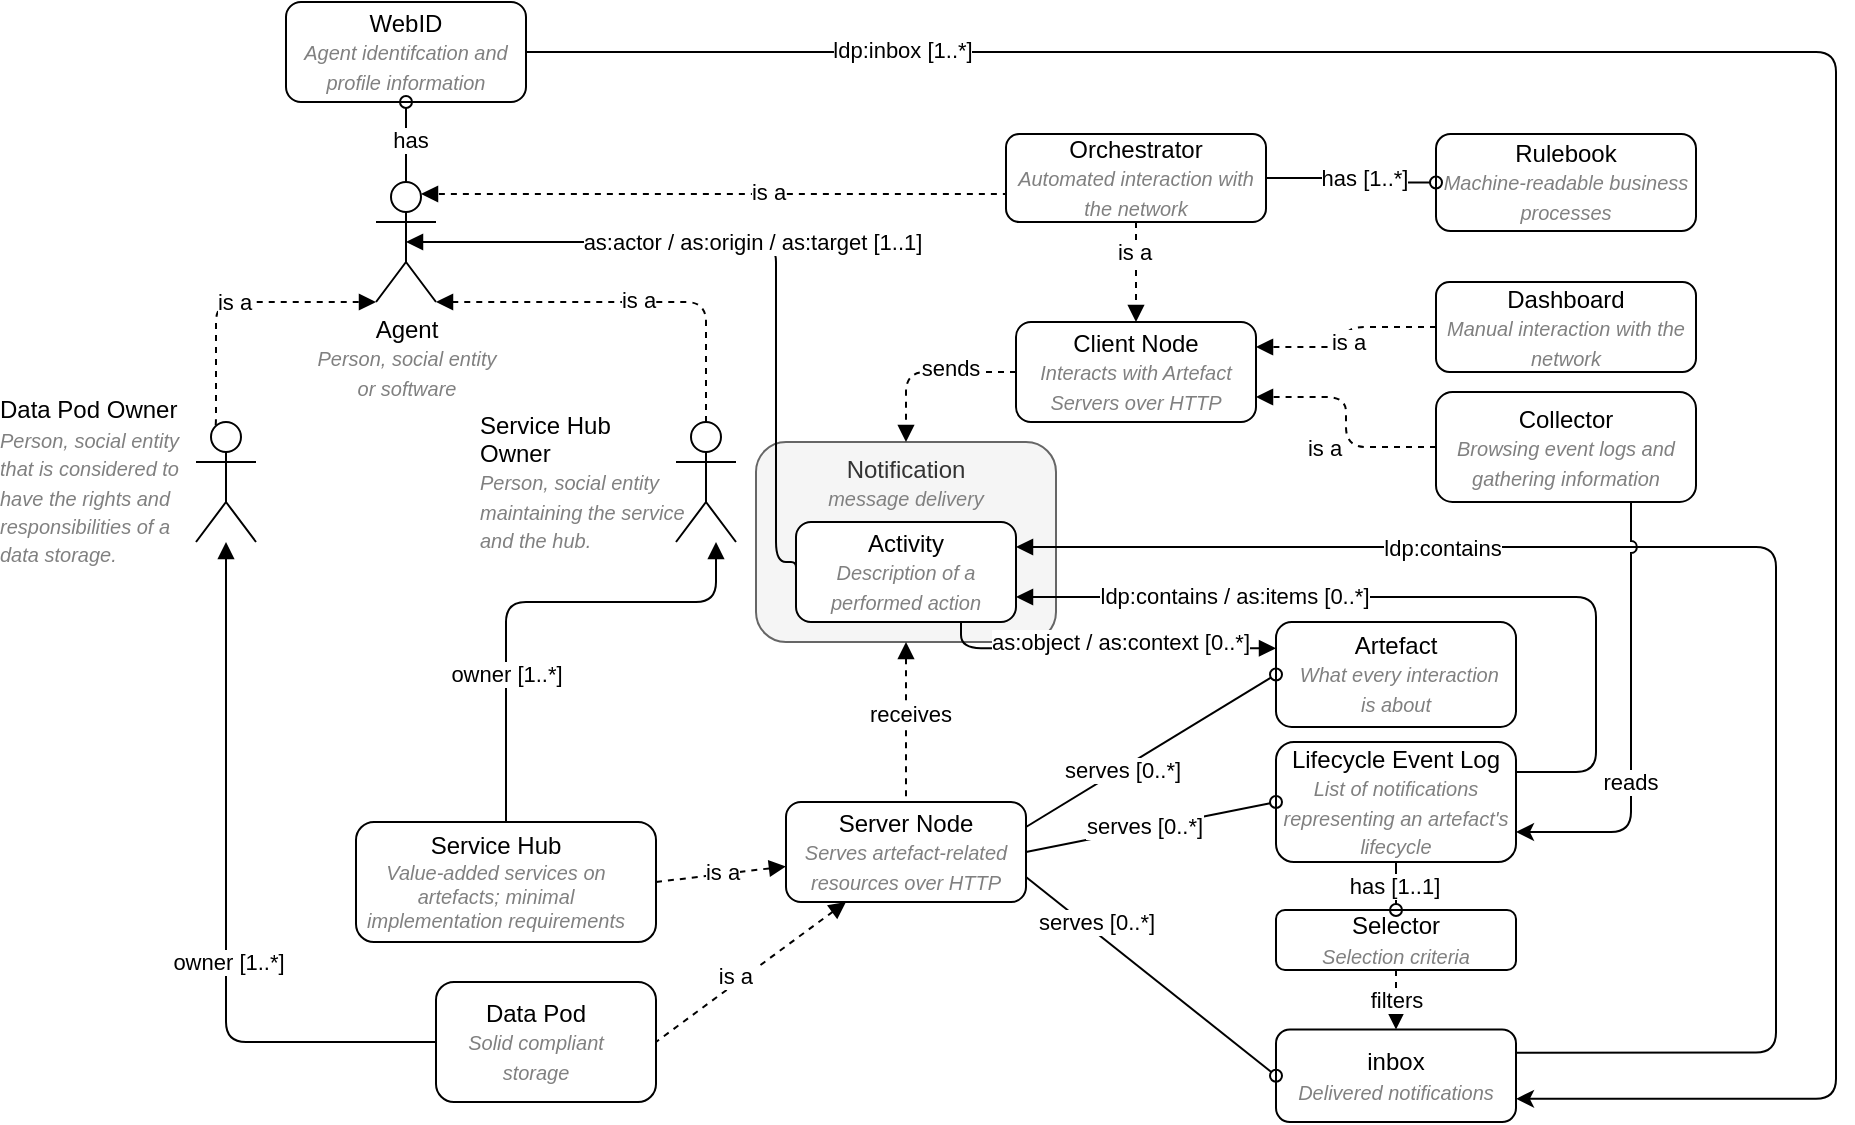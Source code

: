 <mxfile>
    <diagram id="vyJPvvBAsfCQk672KLrS" name="Page-1">
        <mxGraphModel dx="1426" dy="1567" grid="1" gridSize="10" guides="1" tooltips="1" connect="1" arrows="1" fold="1" page="1" pageScale="1" pageWidth="827" pageHeight="1169" math="0" shadow="0">
            <root>
                <mxCell id="0"/>
                <mxCell id="1" parent="0"/>
                <mxCell id="80" value="Notification&lt;br&gt;&lt;i&gt;&lt;font style=&quot;font-size: 10px&quot; color=&quot;#808080&quot;&gt;message delivery&lt;/font&gt;&lt;/i&gt;" style="rounded=1;whiteSpace=wrap;html=1;fillColor=#f5f5f5;verticalAlign=top;fontColor=#333333;strokeColor=#666666;" parent="1" vertex="1">
                    <mxGeometry x="220" y="-340" width="150" height="100" as="geometry"/>
                </mxCell>
                <mxCell id="25" style="edgeStyle=orthogonalEdgeStyle;html=1;exitX=0.5;exitY=0.5;exitDx=0;exitDy=0;exitPerimeter=0;startArrow=block;startFill=1;endArrow=none;endFill=0;entryX=0;entryY=0.5;entryDx=0;entryDy=0;" parent="1" source="2" target="18" edge="1">
                    <mxGeometry relative="1" as="geometry">
                        <mxPoint x="268" y="-290" as="targetPoint"/>
                        <Array as="points">
                            <mxPoint x="230" y="-440"/>
                            <mxPoint x="230" y="-280"/>
                            <mxPoint x="240" y="-280"/>
                        </Array>
                    </mxGeometry>
                </mxCell>
                <mxCell id="26" value="as:actor / as:origin / as:target [1..1]" style="edgeLabel;html=1;align=center;verticalAlign=middle;resizable=0;points=[];" parent="25" vertex="1" connectable="0">
                    <mxGeometry x="-0.098" relative="1" as="geometry">
                        <mxPoint x="10" as="offset"/>
                    </mxGeometry>
                </mxCell>
                <mxCell id="35" style="edgeStyle=orthogonalEdgeStyle;html=1;exitX=0.5;exitY=0;exitDx=0;exitDy=0;exitPerimeter=0;entryX=0.5;entryY=1;entryDx=0;entryDy=0;startArrow=none;startFill=0;endArrow=oval;endFill=0;" parent="1" source="2" target="16" edge="1">
                    <mxGeometry relative="1" as="geometry"/>
                </mxCell>
                <mxCell id="36" value="has" style="edgeLabel;html=1;align=center;verticalAlign=middle;resizable=0;points=[];" parent="35" vertex="1" connectable="0">
                    <mxGeometry x="0.044" y="-2" relative="1" as="geometry">
                        <mxPoint as="offset"/>
                    </mxGeometry>
                </mxCell>
                <mxCell id="2" value="Agent&lt;br&gt;&lt;i style=&quot;font-size: 10px&quot;&gt;&lt;font color=&quot;#808080&quot;&gt;Person, social entity &lt;br&gt;or software&lt;/font&gt;&lt;/i&gt;" style="shape=umlActor;verticalLabelPosition=bottom;verticalAlign=top;html=1;outlineConnect=0;" parent="1" vertex="1">
                    <mxGeometry x="30" y="-470" width="30" height="60" as="geometry"/>
                </mxCell>
                <mxCell id="23" style="edgeStyle=orthogonalEdgeStyle;html=1;exitX=0;exitY=0.5;exitDx=0;exitDy=0;startArrow=none;startFill=0;endArrow=block;endFill=1;" parent="1" source="4" target="41" edge="1">
                    <mxGeometry relative="1" as="geometry">
                        <mxPoint x="40" y="-190" as="targetPoint"/>
                        <Array as="points">
                            <mxPoint x="-45" y="-40"/>
                        </Array>
                    </mxGeometry>
                </mxCell>
                <mxCell id="24" value="owner [1..*]" style="edgeLabel;html=1;align=center;verticalAlign=middle;resizable=0;points=[];" parent="23" vertex="1" connectable="0">
                    <mxGeometry x="-0.18" y="-1" relative="1" as="geometry">
                        <mxPoint as="offset"/>
                    </mxGeometry>
                </mxCell>
                <mxCell id="4" value="&lt;div&gt;Data Pod&lt;br&gt;&lt;/div&gt;&lt;div&gt;&lt;i&gt;&lt;font style=&quot;font-size: 10px&quot; color=&quot;#808080&quot;&gt;Solid compliant storage&lt;/font&gt;&lt;/i&gt;&lt;/div&gt;" style="rounded=1;whiteSpace=wrap;html=1;strokeWidth=1;strokeColor=default;align=center;verticalAlign=middle;spacingRight=10;fillColor=none;" parent="1" vertex="1">
                    <mxGeometry x="60" y="-70" width="110" height="60" as="geometry"/>
                </mxCell>
                <mxCell id="20" style="edgeStyle=none;html=1;exitX=1;exitY=0.5;exitDx=0;exitDy=0;endArrow=block;endFill=1;dashed=1;" parent="1" source="5" target="6" edge="1">
                    <mxGeometry relative="1" as="geometry"/>
                </mxCell>
                <mxCell id="34" value="is a" style="edgeLabel;html=1;align=center;verticalAlign=middle;resizable=0;points=[];" parent="20" vertex="1" connectable="0">
                    <mxGeometry x="0.004" relative="1" as="geometry">
                        <mxPoint y="-1" as="offset"/>
                    </mxGeometry>
                </mxCell>
                <mxCell id="66" style="edgeStyle=orthogonalEdgeStyle;html=1;startArrow=none;startFill=0;endArrow=block;endFill=1;exitX=0.5;exitY=0;exitDx=0;exitDy=0;" parent="1" source="5" target="42" edge="1">
                    <mxGeometry relative="1" as="geometry">
                        <Array as="points">
                            <mxPoint x="95" y="-260"/>
                            <mxPoint x="200" y="-260"/>
                        </Array>
                    </mxGeometry>
                </mxCell>
                <mxCell id="68" value="owner [1..*]" style="edgeLabel;html=1;align=center;verticalAlign=middle;resizable=0;points=[];" parent="66" vertex="1" connectable="0">
                    <mxGeometry x="0.648" y="-1" relative="1" as="geometry">
                        <mxPoint x="-92" y="35" as="offset"/>
                    </mxGeometry>
                </mxCell>
                <mxCell id="5" value="&lt;div&gt;Service Hub&lt;br&gt;&lt;/div&gt;&lt;div style=&quot;font-size: 10px&quot;&gt;&lt;font color=&quot;#808080&quot;&gt;&lt;i&gt;Value-added services on artefacts; minimal implementation requirements&lt;/i&gt;&lt;/font&gt;&lt;/div&gt;" style="rounded=1;whiteSpace=wrap;html=1;strokeWidth=1;strokeColor=default;align=center;verticalAlign=middle;spacingRight=10;fillColor=none;" parent="1" vertex="1">
                    <mxGeometry x="20" y="-150" width="150" height="60" as="geometry"/>
                </mxCell>
                <mxCell id="13" style="edgeStyle=none;html=1;exitX=1;exitY=0.25;exitDx=0;exitDy=0;entryX=0;entryY=0.5;entryDx=0;entryDy=0;endArrow=oval;endFill=0;" parent="1" source="6" target="11" edge="1">
                    <mxGeometry relative="1" as="geometry"/>
                </mxCell>
                <mxCell id="37" value="serves [0..*]" style="edgeLabel;html=1;align=center;verticalAlign=middle;resizable=0;points=[];" parent="13" vertex="1" connectable="0">
                    <mxGeometry x="-0.235" y="1" relative="1" as="geometry">
                        <mxPoint y="1" as="offset"/>
                    </mxGeometry>
                </mxCell>
                <mxCell id="14" style="edgeStyle=none;html=1;exitX=1;exitY=0.5;exitDx=0;exitDy=0;entryX=0;entryY=0.5;entryDx=0;entryDy=0;endArrow=oval;endFill=0;" parent="1" source="6" target="8" edge="1">
                    <mxGeometry relative="1" as="geometry"/>
                </mxCell>
                <mxCell id="38" value="serves [0..*]" style="edgeLabel;html=1;align=center;verticalAlign=middle;resizable=0;points=[];" parent="14" vertex="1" connectable="0">
                    <mxGeometry x="0.033" y="2" relative="1" as="geometry">
                        <mxPoint x="-6" y="2" as="offset"/>
                    </mxGeometry>
                </mxCell>
                <mxCell id="15" style="edgeStyle=none;html=1;exitX=1;exitY=0.75;exitDx=0;exitDy=0;entryX=0;entryY=0.5;entryDx=0;entryDy=0;endArrow=oval;endFill=0;" parent="1" source="6" target="7" edge="1">
                    <mxGeometry relative="1" as="geometry"/>
                </mxCell>
                <mxCell id="19" style="edgeStyle=none;html=1;endArrow=none;endFill=0;startArrow=block;startFill=1;dashed=1;exitX=0.25;exitY=1;exitDx=0;exitDy=0;entryX=1;entryY=0.5;entryDx=0;entryDy=0;" parent="1" source="6" target="4" edge="1">
                    <mxGeometry relative="1" as="geometry"/>
                </mxCell>
                <mxCell id="33" value="is a&amp;nbsp;" style="edgeLabel;html=1;align=center;verticalAlign=middle;resizable=0;points=[];" parent="19" vertex="1" connectable="0">
                    <mxGeometry x="0.11" y="-2" relative="1" as="geometry">
                        <mxPoint as="offset"/>
                    </mxGeometry>
                </mxCell>
                <mxCell id="6" value="Server Node&lt;br&gt;&lt;font style=&quot;font-size: 10px&quot; color=&quot;#808080&quot;&gt;&lt;i&gt;Serves artefact-related resources over HTTP&lt;/i&gt;&lt;/font&gt;" style="rounded=1;whiteSpace=wrap;html=1;fillColor=none;" parent="1" vertex="1">
                    <mxGeometry x="235" y="-160" width="120" height="50" as="geometry"/>
                </mxCell>
                <mxCell id="27" style="edgeStyle=orthogonalEdgeStyle;html=1;entryX=1;entryY=0.25;entryDx=0;entryDy=0;startArrow=none;startFill=0;endArrow=block;endFill=1;exitX=1;exitY=0.25;exitDx=0;exitDy=0;" parent="1" source="7" target="18" edge="1">
                    <mxGeometry relative="1" as="geometry">
                        <Array as="points">
                            <mxPoint x="730" y="-35"/>
                            <mxPoint x="730" y="-287"/>
                        </Array>
                        <mxPoint x="570" y="-90" as="sourcePoint"/>
                    </mxGeometry>
                </mxCell>
                <mxCell id="28" value="ldp:contains" style="edgeLabel;html=1;align=center;verticalAlign=middle;resizable=0;points=[];" parent="27" vertex="1" connectable="0">
                    <mxGeometry x="0.442" relative="1" as="geometry">
                        <mxPoint as="offset"/>
                    </mxGeometry>
                </mxCell>
                <mxCell id="7" value="inbox&lt;br&gt;&lt;i&gt;&lt;font style=&quot;font-size: 10px&quot; color=&quot;#808080&quot;&gt;Delivered notifications&lt;/font&gt;&lt;/i&gt;" style="rounded=1;whiteSpace=wrap;html=1;fillColor=none;" parent="1" vertex="1">
                    <mxGeometry x="480" y="-46.25" width="120" height="46.25" as="geometry"/>
                </mxCell>
                <mxCell id="29" style="edgeStyle=orthogonalEdgeStyle;html=1;entryX=1;entryY=0.75;entryDx=0;entryDy=0;startArrow=none;startFill=0;endArrow=block;endFill=1;exitX=1;exitY=0.25;exitDx=0;exitDy=0;" parent="1" source="8" target="18" edge="1">
                    <mxGeometry relative="1" as="geometry">
                        <Array as="points">
                            <mxPoint x="640" y="-175"/>
                            <mxPoint x="640" y="-262"/>
                        </Array>
                    </mxGeometry>
                </mxCell>
                <mxCell id="30" value="ldp:contains / as:items [0..*]" style="edgeLabel;html=1;align=center;verticalAlign=middle;resizable=0;points=[];" parent="29" vertex="1" connectable="0">
                    <mxGeometry x="0.599" y="-1" relative="1" as="geometry">
                        <mxPoint x="25" as="offset"/>
                    </mxGeometry>
                </mxCell>
                <mxCell id="64" style="edgeStyle=orthogonalEdgeStyle;html=1;exitX=0.5;exitY=1;exitDx=0;exitDy=0;entryX=0.5;entryY=0;entryDx=0;entryDy=0;startArrow=none;startFill=0;endArrow=oval;endFill=0;" parent="1" source="8" target="63" edge="1">
                    <mxGeometry relative="1" as="geometry"/>
                </mxCell>
                <mxCell id="65" value="has [1..1]" style="edgeLabel;html=1;align=center;verticalAlign=middle;resizable=0;points=[];" parent="64" vertex="1" connectable="0">
                    <mxGeometry x="-0.055" y="-1" relative="1" as="geometry">
                        <mxPoint as="offset"/>
                    </mxGeometry>
                </mxCell>
                <mxCell id="8" value="Lifecycle Event Log&lt;br&gt;&lt;i&gt;&lt;font style=&quot;font-size: 10px&quot; color=&quot;#808080&quot;&gt;List of notifications representing an artefact's lifecycle&lt;/font&gt;&lt;/i&gt;" style="rounded=1;whiteSpace=wrap;html=1;fillColor=none;" parent="1" vertex="1">
                    <mxGeometry x="480" y="-190" width="120" height="60" as="geometry"/>
                </mxCell>
                <mxCell id="31" style="edgeStyle=orthogonalEdgeStyle;html=1;exitX=0;exitY=0.25;exitDx=0;exitDy=0;entryX=0.75;entryY=1;entryDx=0;entryDy=0;startArrow=block;startFill=1;endArrow=none;endFill=0;" parent="1" source="11" target="18" edge="1">
                    <mxGeometry relative="1" as="geometry"/>
                </mxCell>
                <mxCell id="32" value="as:object / as:context [0..*]" style="edgeLabel;html=1;align=center;verticalAlign=middle;resizable=0;points=[];" parent="31" vertex="1" connectable="0">
                    <mxGeometry x="0.218" y="-3" relative="1" as="geometry">
                        <mxPoint x="26" as="offset"/>
                    </mxGeometry>
                </mxCell>
                <mxCell id="11" value="Artefact&lt;br&gt;&amp;nbsp;&lt;i&gt;&lt;font style=&quot;font-size: 10px&quot; color=&quot;#808080&quot;&gt;What every interaction &lt;br&gt;is about&lt;/font&gt;&lt;/i&gt;" style="rounded=1;whiteSpace=wrap;html=1;fillColor=none;strokeColor=#000000;strokeWidth=1;" parent="1" vertex="1">
                    <mxGeometry x="480" y="-250" width="120" height="52.5" as="geometry"/>
                </mxCell>
                <mxCell id="75" style="edgeStyle=orthogonalEdgeStyle;html=1;exitX=1;exitY=0.5;exitDx=0;exitDy=0;entryX=1;entryY=0.75;entryDx=0;entryDy=0;jumpStyle=none;" parent="1" source="16" target="7" edge="1">
                    <mxGeometry relative="1" as="geometry">
                        <Array as="points">
                            <mxPoint x="760" y="-535"/>
                            <mxPoint x="760" y="-12"/>
                        </Array>
                    </mxGeometry>
                </mxCell>
                <mxCell id="76" value="ldp:inbox [1..*]" style="edgeLabel;html=1;align=center;verticalAlign=middle;resizable=0;points=[];" parent="75" vertex="1" connectable="0">
                    <mxGeometry x="-0.719" y="1" relative="1" as="geometry">
                        <mxPoint as="offset"/>
                    </mxGeometry>
                </mxCell>
                <mxCell id="16" value="WebID&lt;br&gt;&lt;i&gt;&lt;font style=&quot;font-size: 10px&quot; color=&quot;#808080&quot;&gt;Agent identifcation and profile information&lt;/font&gt;&lt;/i&gt;" style="rounded=1;whiteSpace=wrap;html=1;fillColor=none;" parent="1" vertex="1">
                    <mxGeometry x="-15" y="-560" width="120" height="50" as="geometry"/>
                </mxCell>
                <mxCell id="18" value="Activity&lt;br&gt;&lt;font style=&quot;font-size: 10px&quot; color=&quot;#808080&quot;&gt;&lt;i&gt;Description of a performed action&lt;/i&gt;&lt;/font&gt;" style="rounded=1;whiteSpace=wrap;html=1;fillColor=default;" parent="1" vertex="1">
                    <mxGeometry x="240" y="-300" width="110" height="50" as="geometry"/>
                </mxCell>
                <mxCell id="40" value="serves [0..*]" style="edgeLabel;html=1;align=center;verticalAlign=middle;resizable=0;points=[];" parent="1" vertex="1" connectable="0">
                    <mxGeometry x="389.998" y="-99.996" as="geometry"/>
                </mxCell>
                <mxCell id="45" style="edgeStyle=orthogonalEdgeStyle;html=1;exitX=0.25;exitY=0.1;exitDx=0;exitDy=0;exitPerimeter=0;entryX=0;entryY=1;entryDx=0;entryDy=0;entryPerimeter=0;startArrow=none;startFill=0;endArrow=block;endFill=1;dashed=1;" parent="1" source="41" target="2" edge="1">
                    <mxGeometry relative="1" as="geometry">
                        <Array as="points">
                            <mxPoint x="-50" y="-344"/>
                            <mxPoint x="-50" y="-410"/>
                        </Array>
                    </mxGeometry>
                </mxCell>
                <mxCell id="46" value="is a" style="edgeLabel;html=1;align=center;verticalAlign=middle;resizable=0;points=[];" parent="45" vertex="1" connectable="0">
                    <mxGeometry x="0.039" relative="1" as="geometry">
                        <mxPoint as="offset"/>
                    </mxGeometry>
                </mxCell>
                <mxCell id="41" value="Data Pod Owner&lt;br&gt;&lt;font style=&quot;font-size: 10px&quot; color=&quot;#808080&quot;&gt;&lt;i&gt;Person, social entity &lt;br&gt;that is considered to &lt;br&gt;have the rights and &lt;br&gt;responsibilities of a &lt;br&gt;data storage.&lt;/i&gt;&lt;/font&gt;" style="shape=umlActor;verticalLabelPosition=middle;verticalAlign=middle;html=1;outlineConnect=0;labelPosition=left;align=left;spacingRight=13;spacingLeft=-70;" parent="1" vertex="1">
                    <mxGeometry x="-60" y="-350" width="30" height="60" as="geometry"/>
                </mxCell>
                <mxCell id="47" style="edgeStyle=orthogonalEdgeStyle;html=1;exitX=0.5;exitY=0;exitDx=0;exitDy=0;exitPerimeter=0;entryX=1;entryY=1;entryDx=0;entryDy=0;entryPerimeter=0;startArrow=none;startFill=0;endArrow=block;endFill=1;dashed=1;" parent="1" source="42" target="2" edge="1">
                    <mxGeometry relative="1" as="geometry">
                        <Array as="points">
                            <mxPoint x="195" y="-410"/>
                        </Array>
                    </mxGeometry>
                </mxCell>
                <mxCell id="48" value="is a" style="edgeLabel;html=1;align=center;verticalAlign=middle;resizable=0;points=[];" parent="47" vertex="1" connectable="0">
                    <mxGeometry x="-0.038" y="-1" relative="1" as="geometry">
                        <mxPoint as="offset"/>
                    </mxGeometry>
                </mxCell>
                <mxCell id="42" value="Service Hub&lt;br&gt;Owner&lt;br&gt;&lt;i style=&quot;font-size: 10px&quot;&gt;&lt;font color=&quot;#808080&quot;&gt;Person, social entity &lt;br&gt;maintaining the service &lt;br&gt;and the hub.&lt;/font&gt;&lt;/i&gt;" style="shape=umlActor;verticalLabelPosition=middle;verticalAlign=middle;html=1;outlineConnect=0;labelPosition=left;align=left;spacingLeft=-70;" parent="1" vertex="1">
                    <mxGeometry x="180" y="-350" width="30" height="60" as="geometry"/>
                </mxCell>
                <mxCell id="53" style="edgeStyle=orthogonalEdgeStyle;html=1;exitX=0.5;exitY=1;exitDx=0;exitDy=0;dashed=1;startArrow=none;startFill=0;endArrow=block;endFill=1;" parent="1" source="51" target="59" edge="1">
                    <mxGeometry relative="1" as="geometry"/>
                </mxCell>
                <mxCell id="56" value="is a" style="edgeLabel;html=1;align=center;verticalAlign=middle;resizable=0;points=[];" parent="53" vertex="1" connectable="0">
                    <mxGeometry x="-0.392" y="-1" relative="1" as="geometry">
                        <mxPoint as="offset"/>
                    </mxGeometry>
                </mxCell>
                <mxCell id="70" style="edgeStyle=orthogonalEdgeStyle;html=1;exitX=1;exitY=0.5;exitDx=0;exitDy=0;entryX=0;entryY=0.5;entryDx=0;entryDy=0;startArrow=none;startFill=0;endArrow=oval;endFill=0;jumpStyle=arc;" parent="1" source="51" target="69" edge="1">
                    <mxGeometry relative="1" as="geometry"/>
                </mxCell>
                <mxCell id="71" value="has [1..*]" style="edgeLabel;html=1;align=center;verticalAlign=middle;resizable=0;points=[];" parent="70" vertex="1" connectable="0">
                    <mxGeometry x="-0.157" y="1" relative="1" as="geometry">
                        <mxPoint x="12" y="1" as="offset"/>
                    </mxGeometry>
                </mxCell>
                <mxCell id="72" style="edgeStyle=orthogonalEdgeStyle;html=1;startArrow=none;startFill=0;endArrow=block;endFill=1;dashed=1;entryX=0.75;entryY=0.1;entryDx=0;entryDy=0;entryPerimeter=0;exitX=0;exitY=0.75;exitDx=0;exitDy=0;" parent="1" source="51" target="2" edge="1">
                    <mxGeometry relative="1" as="geometry">
                        <mxPoint x="60" y="-410" as="targetPoint"/>
                        <Array as="points">
                            <mxPoint x="354" y="-464"/>
                        </Array>
                        <mxPoint x="290" y="-490" as="sourcePoint"/>
                    </mxGeometry>
                </mxCell>
                <mxCell id="77" value="is a" style="edgeLabel;html=1;align=center;verticalAlign=middle;resizable=0;points=[];" parent="72" vertex="1" connectable="0">
                    <mxGeometry x="-0.105" y="-1" relative="1" as="geometry">
                        <mxPoint as="offset"/>
                    </mxGeometry>
                </mxCell>
                <mxCell id="51" value="Orchestrator&lt;br&gt;&lt;i&gt;&lt;font style=&quot;font-size: 10px&quot; color=&quot;#808080&quot;&gt;Automated interaction with the network&lt;/font&gt;&lt;/i&gt;" style="rounded=1;whiteSpace=wrap;html=1;fillColor=default;" parent="1" vertex="1">
                    <mxGeometry x="345" y="-494" width="130" height="44" as="geometry"/>
                </mxCell>
                <mxCell id="54" style="edgeStyle=orthogonalEdgeStyle;html=1;exitX=0;exitY=0.5;exitDx=0;exitDy=0;entryX=1;entryY=0.75;entryDx=0;entryDy=0;dashed=1;startArrow=none;startFill=0;endArrow=block;endFill=1;" parent="1" source="52" target="59" edge="1">
                    <mxGeometry relative="1" as="geometry"/>
                </mxCell>
                <mxCell id="55" value="is a" style="edgeLabel;html=1;align=center;verticalAlign=middle;resizable=0;points=[];" parent="54" vertex="1" connectable="0">
                    <mxGeometry x="-0.453" y="1" relative="1" as="geometry">
                        <mxPoint x="-25" y="-1" as="offset"/>
                    </mxGeometry>
                </mxCell>
                <mxCell id="0azwvVGk7GcfsYFis9ry-85" style="edgeStyle=orthogonalEdgeStyle;jumpStyle=arc;html=1;exitX=0.75;exitY=1;exitDx=0;exitDy=0;entryX=1;entryY=0.75;entryDx=0;entryDy=0;" edge="1" parent="1" source="52" target="8">
                    <mxGeometry relative="1" as="geometry"/>
                </mxCell>
                <mxCell id="0azwvVGk7GcfsYFis9ry-86" value="reads" style="edgeLabel;html=1;align=center;verticalAlign=middle;resizable=0;points=[];" connectable="0" vertex="1" parent="0azwvVGk7GcfsYFis9ry-85">
                    <mxGeometry x="0.142" y="-1" relative="1" as="geometry">
                        <mxPoint y="13" as="offset"/>
                    </mxGeometry>
                </mxCell>
                <mxCell id="52" value="Collector&lt;br&gt;&lt;font style=&quot;font-size: 10px&quot; color=&quot;#808080&quot;&gt;&lt;i&gt;Browsing event logs and gathering information&lt;/i&gt;&lt;/font&gt;" style="rounded=1;whiteSpace=wrap;html=1;fillColor=default;" parent="1" vertex="1">
                    <mxGeometry x="560" y="-365" width="130" height="55" as="geometry"/>
                </mxCell>
                <mxCell id="82" style="edgeStyle=orthogonalEdgeStyle;html=1;exitX=0;exitY=0.5;exitDx=0;exitDy=0;endArrow=block;endFill=1;dashed=1;" parent="1" source="59" target="80" edge="1">
                    <mxGeometry relative="1" as="geometry"/>
                </mxCell>
                <mxCell id="83" value="sends" style="edgeLabel;html=1;align=center;verticalAlign=middle;resizable=0;points=[];" parent="82" vertex="1" connectable="0">
                    <mxGeometry x="-0.264" y="-2" relative="1" as="geometry">
                        <mxPoint as="offset"/>
                    </mxGeometry>
                </mxCell>
                <mxCell id="59" value="Client Node&lt;br&gt;&lt;i&gt;&lt;font style=&quot;font-size: 10px&quot; color=&quot;#808080&quot;&gt;Interacts with Artefact Servers over HTTP&lt;/font&gt;&lt;/i&gt;" style="rounded=1;whiteSpace=wrap;html=1;fillColor=none;" parent="1" vertex="1">
                    <mxGeometry x="350" y="-400" width="120" height="50" as="geometry"/>
                </mxCell>
                <mxCell id="61" style="edgeStyle=orthogonalEdgeStyle;html=1;exitX=0;exitY=0.5;exitDx=0;exitDy=0;entryX=1;entryY=0.25;entryDx=0;entryDy=0;dashed=1;startArrow=none;startFill=0;endArrow=block;endFill=1;" parent="1" source="60" target="59" edge="1">
                    <mxGeometry relative="1" as="geometry"/>
                </mxCell>
                <mxCell id="62" value="is a" style="edgeLabel;html=1;align=center;verticalAlign=middle;resizable=0;points=[];" parent="61" vertex="1" connectable="0">
                    <mxGeometry x="0.051" y="1" relative="1" as="geometry">
                        <mxPoint as="offset"/>
                    </mxGeometry>
                </mxCell>
                <mxCell id="60" value="Dashboard&lt;br&gt;&lt;i&gt;&lt;font style=&quot;font-size: 10px&quot; color=&quot;#808080&quot;&gt;Manual interaction with the network&lt;/font&gt;&lt;/i&gt;" style="rounded=1;whiteSpace=wrap;html=1;fillColor=default;" parent="1" vertex="1">
                    <mxGeometry x="560" y="-420" width="130" height="45" as="geometry"/>
                </mxCell>
                <mxCell id="79" value="filters" style="edgeStyle=none;html=1;exitX=0.5;exitY=1;exitDx=0;exitDy=0;entryX=0.5;entryY=0;entryDx=0;entryDy=0;endArrow=block;endFill=1;dashed=1;" parent="1" source="63" target="7" edge="1">
                    <mxGeometry relative="1" as="geometry"/>
                </mxCell>
                <mxCell id="63" value="Selector&lt;br&gt;&lt;i&gt;&lt;font style=&quot;font-size: 10px&quot; color=&quot;#808080&quot;&gt;Selection criteria&lt;/font&gt;&lt;/i&gt;" style="rounded=1;whiteSpace=wrap;html=1;fillColor=none;" parent="1" vertex="1">
                    <mxGeometry x="480" y="-106" width="120" height="30" as="geometry"/>
                </mxCell>
                <mxCell id="69" value="Rulebook&lt;br&gt;&lt;i&gt;&lt;font style=&quot;font-size: 10px&quot; color=&quot;#808080&quot;&gt;Machine-readable business processes&lt;/font&gt;&lt;/i&gt;" style="rounded=1;whiteSpace=wrap;html=1;fillColor=none;" parent="1" vertex="1">
                    <mxGeometry x="560" y="-494" width="130" height="48.5" as="geometry"/>
                </mxCell>
                <mxCell id="84" style="edgeStyle=orthogonalEdgeStyle;html=1;exitX=0.5;exitY=1;exitDx=0;exitDy=0;entryX=0.5;entryY=0;entryDx=0;entryDy=0;dashed=1;endArrow=none;endFill=0;startArrow=block;startFill=1;" parent="1" source="80" target="6" edge="1">
                    <mxGeometry relative="1" as="geometry"/>
                </mxCell>
                <mxCell id="85" value="receives" style="edgeLabel;html=1;align=center;verticalAlign=middle;resizable=0;points=[];" parent="84" vertex="1" connectable="0">
                    <mxGeometry x="-0.111" y="2" relative="1" as="geometry">
                        <mxPoint as="offset"/>
                    </mxGeometry>
                </mxCell>
            </root>
        </mxGraphModel>
    </diagram>
    <diagram id="hb9cnkl-kBIJ_Bdly4T7" name="Solid">
        <mxGraphModel dx="599" dy="1567" grid="1" gridSize="10" guides="1" tooltips="1" connect="1" arrows="1" fold="1" page="1" pageScale="1" pageWidth="827" pageHeight="1169" math="0" shadow="0">
            <root>
                <mxCell id="MsBOOhmxAzLeXIIjvKM7-0"/>
                <mxCell id="MsBOOhmxAzLeXIIjvKM7-1" parent="MsBOOhmxAzLeXIIjvKM7-0"/>
                <mxCell id="xtTBmF2CFz2ZrrwQYu2C-1" value="Node" style="rounded=1;whiteSpace=wrap;html=1;dashed=1;verticalAlign=top;" vertex="1" parent="MsBOOhmxAzLeXIIjvKM7-1">
                    <mxGeometry x="990" y="-600" width="170" height="290" as="geometry"/>
                </mxCell>
                <mxCell id="cpewgBCy2vF4xd8N5JpA-6" value="Node" style="rounded=1;whiteSpace=wrap;html=1;dashed=1;verticalAlign=top;" parent="MsBOOhmxAzLeXIIjvKM7-1" vertex="1">
                    <mxGeometry x="520" y="-600" width="170" height="290" as="geometry"/>
                </mxCell>
                <mxCell id="d-yg8RR15cxyjwiWsaXM-2" style="edgeStyle=orthogonalEdgeStyle;jumpStyle=arc;html=1;exitX=0;exitY=0.75;exitDx=0;exitDy=0;entryX=0;entryY=0.75;entryDx=0;entryDy=0;startArrow=none;startFill=0;endArrow=classic;endFill=1;" parent="MsBOOhmxAzLeXIIjvKM7-1" source="cpewgBCy2vF4xd8N5JpA-4" target="wOc6UkeEuvL9OAG0goW2-3" edge="1">
                    <mxGeometry relative="1" as="geometry">
                        <Array as="points">
                            <mxPoint x="480" y="-479"/>
                            <mxPoint x="480" y="-680"/>
                        </Array>
                    </mxGeometry>
                </mxCell>
                <mxCell id="SSgkpLSeqyj1iyeoYpqQ-0" style="edgeStyle=orthogonalEdgeStyle;jumpStyle=arc;html=1;exitX=1;exitY=0.25;exitDx=0;exitDy=0;entryX=0;entryY=0.5;entryDx=0;entryDy=0;startArrow=none;startFill=0;endArrow=classic;endFill=1;" parent="MsBOOhmxAzLeXIIjvKM7-1" source="cpewgBCy2vF4xd8N5JpA-4" target="PopRK5T3yfZBmKpweD8M-0" edge="1">
                    <mxGeometry relative="1" as="geometry">
                        <Array as="points">
                            <mxPoint x="680" y="-502"/>
                            <mxPoint x="680" y="-283"/>
                        </Array>
                    </mxGeometry>
                </mxCell>
                <mxCell id="PopRK5T3yfZBmKpweD8M-9" style="jumpStyle=arc;html=1;exitX=1;exitY=0.5;exitDx=0;exitDy=0;entryX=0;entryY=0.5;entryDx=0;entryDy=0;endArrow=block;endFill=1;" parent="MsBOOhmxAzLeXIIjvKM7-1" source="cpewgBCy2vF4xd8N5JpA-0" target="PopRK5T3yfZBmKpweD8M-6" edge="1">
                    <mxGeometry relative="1" as="geometry"/>
                </mxCell>
                <mxCell id="PopRK5T3yfZBmKpweD8M-12" value="serves [0..*]" style="edgeLabel;html=1;align=center;verticalAlign=middle;resizable=0;points=[];" parent="PopRK5T3yfZBmKpweD8M-9" vertex="1" connectable="0">
                    <mxGeometry x="0.179" y="2" relative="1" as="geometry">
                        <mxPoint as="offset"/>
                    </mxGeometry>
                </mxCell>
                <mxCell id="PopRK5T3yfZBmKpweD8M-10" style="edgeStyle=none;jumpStyle=arc;html=1;exitX=1;exitY=0.5;exitDx=0;exitDy=0;entryX=0;entryY=0.5;entryDx=0;entryDy=0;endArrow=block;endFill=1;" parent="MsBOOhmxAzLeXIIjvKM7-1" source="cpewgBCy2vF4xd8N5JpA-0" target="PopRK5T3yfZBmKpweD8M-3" edge="1">
                    <mxGeometry relative="1" as="geometry"/>
                </mxCell>
                <mxCell id="QXr_WgSV7Kk8Xh60qsAl-0" value="serves [0..*]" style="edgeLabel;html=1;align=center;verticalAlign=middle;resizable=0;points=[];" parent="PopRK5T3yfZBmKpweD8M-10" vertex="1" connectable="0">
                    <mxGeometry x="0.056" y="1" relative="1" as="geometry">
                        <mxPoint as="offset"/>
                    </mxGeometry>
                </mxCell>
                <mxCell id="PopRK5T3yfZBmKpweD8M-11" style="edgeStyle=none;jumpStyle=arc;html=1;exitX=1;exitY=0.5;exitDx=0;exitDy=0;entryX=0;entryY=0.25;entryDx=0;entryDy=0;endArrow=block;endFill=1;" parent="MsBOOhmxAzLeXIIjvKM7-1" source="cpewgBCy2vF4xd8N5JpA-0" target="PopRK5T3yfZBmKpweD8M-0" edge="1">
                    <mxGeometry relative="1" as="geometry"/>
                </mxCell>
                <mxCell id="QXr_WgSV7Kk8Xh60qsAl-1" value="serves [0..*]" style="edgeLabel;html=1;align=center;verticalAlign=middle;resizable=0;points=[];" parent="PopRK5T3yfZBmKpweD8M-11" vertex="1" connectable="0">
                    <mxGeometry x="-0.096" relative="1" as="geometry">
                        <mxPoint as="offset"/>
                    </mxGeometry>
                </mxCell>
                <mxCell id="wOc6UkeEuvL9OAG0goW2-4" style="edgeStyle=orthogonalEdgeStyle;jumpStyle=arc;html=1;exitX=0.75;exitY=0;exitDx=0;exitDy=0;entryX=0;entryY=1;entryDx=0;entryDy=0;entryPerimeter=0;startArrow=none;startFill=0;endArrow=block;endFill=1;" parent="MsBOOhmxAzLeXIIjvKM7-1" source="cpewgBCy2vF4xd8N5JpA-0" target="wOc6UkeEuvL9OAG0goW2-2" edge="1">
                    <mxGeometry relative="1" as="geometry">
                        <Array as="points">
                            <mxPoint x="638" y="-663"/>
                        </Array>
                    </mxGeometry>
                </mxCell>
                <mxCell id="wOc6UkeEuvL9OAG0goW2-5" value="owner [1..1]" style="edgeLabel;html=1;align=center;verticalAlign=middle;resizable=0;points=[];" parent="wOc6UkeEuvL9OAG0goW2-4" vertex="1" connectable="0">
                    <mxGeometry x="0.418" y="2" relative="1" as="geometry">
                        <mxPoint x="-32" y="22" as="offset"/>
                    </mxGeometry>
                </mxCell>
                <mxCell id="cpewgBCy2vF4xd8N5JpA-0" value="&lt;div&gt;Data Pod&lt;br&gt;&lt;/div&gt;&lt;div&gt;&lt;i&gt;&lt;font style=&quot;font-size: 10px&quot; color=&quot;#808080&quot;&gt;Solid compliant storage&lt;/font&gt;&lt;/i&gt;&lt;/div&gt;" style="rounded=1;whiteSpace=wrap;html=1;strokeWidth=1;strokeColor=default;align=center;verticalAlign=middle;spacingRight=10;fillColor=none;" parent="MsBOOhmxAzLeXIIjvKM7-1" vertex="1">
                    <mxGeometry x="540" y="-566.25" width="130" height="46.25" as="geometry"/>
                </mxCell>
                <mxCell id="cpewgBCy2vF4xd8N5JpA-1" style="edgeStyle=orthogonalEdgeStyle;html=1;exitX=0.5;exitY=1;exitDx=0;exitDy=0;entryX=0.5;entryY=0;entryDx=0;entryDy=0;startArrow=none;startFill=0;endArrow=classic;endFill=1;jumpStyle=arc;" parent="MsBOOhmxAzLeXIIjvKM7-1" source="cpewgBCy2vF4xd8N5JpA-3" target="cpewgBCy2vF4xd8N5JpA-5" edge="1">
                    <mxGeometry relative="1" as="geometry"/>
                </mxCell>
                <mxCell id="cpewgBCy2vF4xd8N5JpA-2" value="has [1..*]" style="edgeLabel;html=1;align=center;verticalAlign=middle;resizable=0;points=[];" parent="cpewgBCy2vF4xd8N5JpA-1" vertex="1" connectable="0">
                    <mxGeometry x="-0.157" y="1" relative="1" as="geometry">
                        <mxPoint x="-3" y="1" as="offset"/>
                    </mxGeometry>
                </mxCell>
                <mxCell id="oLR3gNynPXorNK1sP1XY-9" style="edgeStyle=orthogonalEdgeStyle;jumpStyle=arc;html=1;exitX=1;exitY=0.75;exitDx=0;exitDy=0;entryX=0;entryY=0.5;entryDx=0;entryDy=0;endArrow=classic;endFill=1;" parent="MsBOOhmxAzLeXIIjvKM7-1" source="cpewgBCy2vF4xd8N5JpA-3" target="PopRK5T3yfZBmKpweD8M-0" edge="1">
                    <mxGeometry relative="1" as="geometry">
                        <Array as="points">
                            <mxPoint x="680" y="-427"/>
                            <mxPoint x="680" y="-283"/>
                        </Array>
                    </mxGeometry>
                </mxCell>
                <mxCell id="oLR3gNynPXorNK1sP1XY-10" value="reads" style="edgeLabel;html=1;align=center;verticalAlign=middle;resizable=0;points=[];" parent="oLR3gNynPXorNK1sP1XY-9" vertex="1" connectable="0">
                    <mxGeometry x="-0.101" y="4" relative="1" as="geometry">
                        <mxPoint x="26" y="44" as="offset"/>
                    </mxGeometry>
                </mxCell>
                <mxCell id="d-yg8RR15cxyjwiWsaXM-1" style="edgeStyle=orthogonalEdgeStyle;jumpStyle=arc;html=1;exitX=0;exitY=0.25;exitDx=0;exitDy=0;startArrow=none;startFill=0;endArrow=block;endFill=1;entryX=0;entryY=0.75;entryDx=0;entryDy=0;" parent="MsBOOhmxAzLeXIIjvKM7-1" source="cpewgBCy2vF4xd8N5JpA-3" target="wOc6UkeEuvL9OAG0goW2-3" edge="1">
                    <mxGeometry relative="1" as="geometry">
                        <mxPoint x="450" y="-650" as="targetPoint"/>
                        <Array as="points">
                            <mxPoint x="480" y="-449"/>
                            <mxPoint x="480" y="-680"/>
                        </Array>
                    </mxGeometry>
                </mxCell>
                <mxCell id="d-yg8RR15cxyjwiWsaXM-3" value="on behalf of" style="edgeLabel;html=1;align=center;verticalAlign=middle;resizable=0;points=[];" parent="d-yg8RR15cxyjwiWsaXM-1" vertex="1" connectable="0">
                    <mxGeometry x="0.401" relative="1" as="geometry">
                        <mxPoint as="offset"/>
                    </mxGeometry>
                </mxCell>
                <mxCell id="cpewgBCy2vF4xd8N5JpA-3" value="Orchestrator&lt;br&gt;&lt;i&gt;&lt;font style=&quot;font-size: 10px&quot; color=&quot;#808080&quot;&gt;Automated interaction with the network&lt;/font&gt;&lt;/i&gt;" style="rounded=1;whiteSpace=wrap;html=1;fillColor=default;" parent="MsBOOhmxAzLeXIIjvKM7-1" vertex="1">
                    <mxGeometry x="540" y="-460.25" width="130" height="44" as="geometry"/>
                </mxCell>
                <mxCell id="oLR3gNynPXorNK1sP1XY-11" style="edgeStyle=orthogonalEdgeStyle;jumpStyle=arc;html=1;exitX=0;exitY=0.5;exitDx=0;exitDy=0;endArrow=classic;endFill=1;entryX=1;entryY=0.5;entryDx=0;entryDy=0;" parent="MsBOOhmxAzLeXIIjvKM7-1" source="cpewgBCy2vF4xd8N5JpA-4" target="oLR3gNynPXorNK1sP1XY-0" edge="1">
                    <mxGeometry relative="1" as="geometry">
                        <mxPoint x="420" y="-470" as="targetPoint"/>
                        <Array as="points">
                            <mxPoint x="460" y="-491"/>
                            <mxPoint x="460" y="-436"/>
                        </Array>
                    </mxGeometry>
                </mxCell>
                <mxCell id="SSgkpLSeqyj1iyeoYpqQ-2" value="manages" style="edgeStyle=orthogonalEdgeStyle;jumpStyle=arc;html=1;exitX=0;exitY=0.25;exitDx=0;exitDy=0;entryX=0;entryY=0.5;entryDx=0;entryDy=0;startArrow=none;startFill=0;endArrow=block;endFill=1;" parent="MsBOOhmxAzLeXIIjvKM7-1" source="cpewgBCy2vF4xd8N5JpA-4" target="cpewgBCy2vF4xd8N5JpA-0" edge="1">
                    <mxGeometry relative="1" as="geometry">
                        <Array as="points">
                            <mxPoint x="510" y="-502"/>
                            <mxPoint x="510" y="-543"/>
                        </Array>
                    </mxGeometry>
                </mxCell>
                <mxCell id="cpewgBCy2vF4xd8N5JpA-4" value="Dashboard&lt;br&gt;&lt;i&gt;&lt;font style=&quot;font-size: 10px&quot; color=&quot;#808080&quot;&gt;Manual interaction with the network&lt;/font&gt;&lt;/i&gt;" style="rounded=1;whiteSpace=wrap;html=1;fillColor=default;" parent="MsBOOhmxAzLeXIIjvKM7-1" vertex="1">
                    <mxGeometry x="540" y="-513.75" width="130" height="46.25" as="geometry"/>
                </mxCell>
                <mxCell id="cpewgBCy2vF4xd8N5JpA-5" value="Rulebook&lt;br&gt;&lt;i&gt;&lt;font style=&quot;font-size: 10px&quot; color=&quot;#808080&quot;&gt;Machine-readable business processes&lt;/font&gt;&lt;/i&gt;" style="rounded=1;whiteSpace=wrap;html=1;fillColor=none;" parent="MsBOOhmxAzLeXIIjvKM7-1" vertex="1">
                    <mxGeometry x="540" y="-370" width="130" height="48.5" as="geometry"/>
                </mxCell>
                <mxCell id="PopRK5T3yfZBmKpweD8M-0" value="inbox&lt;br&gt;&lt;i&gt;&lt;font style=&quot;font-size: 10px&quot; color=&quot;#808080&quot;&gt;Delivered notifications&lt;/font&gt;&lt;/i&gt;" style="rounded=1;whiteSpace=wrap;html=1;fillColor=none;" parent="MsBOOhmxAzLeXIIjvKM7-1" vertex="1">
                    <mxGeometry x="770" y="-306.25" width="120" height="46.25" as="geometry"/>
                </mxCell>
                <mxCell id="PopRK5T3yfZBmKpweD8M-1" style="edgeStyle=orthogonalEdgeStyle;html=1;exitX=0.5;exitY=1;exitDx=0;exitDy=0;entryX=0.5;entryY=0;entryDx=0;entryDy=0;startArrow=none;startFill=0;endArrow=oval;endFill=0;" parent="MsBOOhmxAzLeXIIjvKM7-1" source="PopRK5T3yfZBmKpweD8M-3" target="PopRK5T3yfZBmKpweD8M-8" edge="1">
                    <mxGeometry relative="1" as="geometry"/>
                </mxCell>
                <mxCell id="PopRK5T3yfZBmKpweD8M-2" value="has [1..1]" style="edgeLabel;html=1;align=center;verticalAlign=middle;resizable=0;points=[];" parent="PopRK5T3yfZBmKpweD8M-1" vertex="1" connectable="0">
                    <mxGeometry x="-0.055" y="-1" relative="1" as="geometry">
                        <mxPoint as="offset"/>
                    </mxGeometry>
                </mxCell>
                <mxCell id="PopRK5T3yfZBmKpweD8M-3" value="Lifecycle Event Log&lt;br&gt;&lt;i&gt;&lt;font style=&quot;font-size: 10px&quot; color=&quot;#808080&quot;&gt;List of notifications representing an artefact's lifecycle&lt;/font&gt;&lt;/i&gt;" style="rounded=1;whiteSpace=wrap;html=1;fillColor=none;" parent="MsBOOhmxAzLeXIIjvKM7-1" vertex="1">
                    <mxGeometry x="770" y="-486.25" width="120" height="60" as="geometry"/>
                </mxCell>
                <mxCell id="PopRK5T3yfZBmKpweD8M-4" style="edgeStyle=orthogonalEdgeStyle;html=1;exitX=0.5;exitY=1;exitDx=0;exitDy=0;entryX=0.5;entryY=0;entryDx=0;entryDy=0;endArrow=block;endFill=1;" parent="MsBOOhmxAzLeXIIjvKM7-1" source="PopRK5T3yfZBmKpweD8M-6" target="PopRK5T3yfZBmKpweD8M-3" edge="1">
                    <mxGeometry relative="1" as="geometry"/>
                </mxCell>
                <mxCell id="PopRK5T3yfZBmKpweD8M-5" value="ex:eventlog [0..*]" style="edgeLabel;html=1;align=center;verticalAlign=middle;resizable=0;points=[];" parent="PopRK5T3yfZBmKpweD8M-4" vertex="1" connectable="0">
                    <mxGeometry x="-0.151" relative="1" as="geometry">
                        <mxPoint as="offset"/>
                    </mxGeometry>
                </mxCell>
                <mxCell id="PopRK5T3yfZBmKpweD8M-6" value="Artefact&lt;br&gt;&amp;nbsp;&lt;i&gt;&lt;font style=&quot;font-size: 10px&quot; color=&quot;#808080&quot;&gt;What every interaction &lt;br&gt;is about&lt;/font&gt;&lt;/i&gt;" style="rounded=1;whiteSpace=wrap;html=1;fillColor=none;strokeColor=#000000;strokeWidth=1;" parent="MsBOOhmxAzLeXIIjvKM7-1" vertex="1">
                    <mxGeometry x="770" y="-566.25" width="120" height="52.5" as="geometry"/>
                </mxCell>
                <mxCell id="PopRK5T3yfZBmKpweD8M-7" value="filters" style="edgeStyle=none;html=1;exitX=0.5;exitY=1;exitDx=0;exitDy=0;entryX=0.5;entryY=0;entryDx=0;entryDy=0;endArrow=block;endFill=1;dashed=1;" parent="MsBOOhmxAzLeXIIjvKM7-1" source="PopRK5T3yfZBmKpweD8M-8" target="PopRK5T3yfZBmKpweD8M-0" edge="1">
                    <mxGeometry relative="1" as="geometry"/>
                </mxCell>
                <mxCell id="PopRK5T3yfZBmKpweD8M-8" value="Selector&lt;br&gt;&lt;i&gt;&lt;font style=&quot;font-size: 10px&quot; color=&quot;#808080&quot;&gt;Selection criteria&lt;/font&gt;&lt;/i&gt;" style="rounded=1;whiteSpace=wrap;html=1;fillColor=none;" parent="MsBOOhmxAzLeXIIjvKM7-1" vertex="1">
                    <mxGeometry x="770" y="-386.25" width="120" height="30" as="geometry"/>
                </mxCell>
                <mxCell id="oLR3gNynPXorNK1sP1XY-0" value="Notification&lt;br&gt;&lt;i&gt;&lt;font style=&quot;font-size: 10px&quot; color=&quot;#808080&quot;&gt;message delivery&lt;/font&gt;&lt;/i&gt;" style="rounded=1;whiteSpace=wrap;html=1;fillColor=#f5f5f5;verticalAlign=top;fontColor=#333333;strokeColor=#666666;" parent="MsBOOhmxAzLeXIIjvKM7-1" vertex="1">
                    <mxGeometry x="240" y="-486.25" width="150" height="100" as="geometry"/>
                </mxCell>
                <mxCell id="ULaEbB2Woz08LTiuk67K-0" style="edgeStyle=orthogonalEdgeStyle;jumpStyle=arc;html=1;exitX=0;exitY=0.25;exitDx=0;exitDy=0;entryX=0;entryY=0.5;entryDx=0;entryDy=0;startArrow=none;startFill=0;endArrow=block;endFill=1;" parent="MsBOOhmxAzLeXIIjvKM7-1" source="oLR3gNynPXorNK1sP1XY-2" target="wOc6UkeEuvL9OAG0goW2-3" edge="1">
                    <mxGeometry relative="1" as="geometry"/>
                </mxCell>
                <mxCell id="ULaEbB2Woz08LTiuk67K-1" value="as:actor /&lt;br&gt;as:origin / as:target [1..1]" style="edgeLabel;html=1;align=center;verticalAlign=middle;resizable=0;points=[];" parent="ULaEbB2Woz08LTiuk67K-0" vertex="1" connectable="0">
                    <mxGeometry x="0.42" y="3" relative="1" as="geometry">
                        <mxPoint as="offset"/>
                    </mxGeometry>
                </mxCell>
                <mxCell id="oLR3gNynPXorNK1sP1XY-2" value="Activity&lt;br&gt;&lt;font style=&quot;font-size: 10px&quot; color=&quot;#808080&quot;&gt;&lt;i&gt;Description of a performed action&lt;/i&gt;&lt;/font&gt;" style="rounded=1;whiteSpace=wrap;html=1;fillColor=default;" parent="MsBOOhmxAzLeXIIjvKM7-1" vertex="1">
                    <mxGeometry x="260" y="-446.25" width="110" height="50" as="geometry"/>
                </mxCell>
                <mxCell id="oLR3gNynPXorNK1sP1XY-3" style="edgeStyle=orthogonalEdgeStyle;html=1;endArrow=block;endFill=1;exitX=0;exitY=0.5;exitDx=0;exitDy=0;entryX=1;entryY=0.5;entryDx=0;entryDy=0;" parent="MsBOOhmxAzLeXIIjvKM7-1" source="cpewgBCy2vF4xd8N5JpA-3" target="oLR3gNynPXorNK1sP1XY-0" edge="1">
                    <mxGeometry relative="1" as="geometry">
                        <mxPoint x="331.25" y="-469" as="sourcePoint"/>
                        <Array as="points">
                            <mxPoint x="540" y="-436"/>
                        </Array>
                        <mxPoint x="250" y="-436" as="targetPoint"/>
                    </mxGeometry>
                </mxCell>
                <mxCell id="oLR3gNynPXorNK1sP1XY-4" value="sends [0..*]" style="edgeLabel;html=1;align=center;verticalAlign=middle;resizable=0;points=[];" parent="oLR3gNynPXorNK1sP1XY-3" vertex="1" connectable="0">
                    <mxGeometry x="-0.264" y="-2" relative="1" as="geometry">
                        <mxPoint x="-46" as="offset"/>
                    </mxGeometry>
                </mxCell>
                <mxCell id="caQoFhIjbKJVH2Jlx6n3-2" style="edgeStyle=orthogonalEdgeStyle;jumpStyle=arc;html=1;exitX=0;exitY=0.75;exitDx=0;exitDy=0;entryX=0.5;entryY=1;entryDx=0;entryDy=0;startArrow=none;startFill=0;endArrow=block;endFill=1;" parent="MsBOOhmxAzLeXIIjvKM7-1" source="PopRK5T3yfZBmKpweD8M-0" target="oLR3gNynPXorNK1sP1XY-2" edge="1">
                    <mxGeometry relative="1" as="geometry"/>
                </mxCell>
                <mxCell id="caQoFhIjbKJVH2Jlx6n3-3" value="ldp:contains [0..*]" style="edgeLabel;html=1;align=center;verticalAlign=middle;resizable=0;points=[];" parent="caQoFhIjbKJVH2Jlx6n3-2" vertex="1" connectable="0">
                    <mxGeometry x="0.398" relative="1" as="geometry">
                        <mxPoint as="offset"/>
                    </mxGeometry>
                </mxCell>
                <mxCell id="wOc6UkeEuvL9OAG0goW2-0" style="edgeStyle=orthogonalEdgeStyle;html=1;exitX=0.5;exitY=0.5;exitDx=0;exitDy=0;exitPerimeter=0;entryX=1;entryY=0.5;entryDx=0;entryDy=0;startArrow=none;startFill=0;endArrow=block;endFill=1;" parent="MsBOOhmxAzLeXIIjvKM7-1" source="wOc6UkeEuvL9OAG0goW2-2" target="wOc6UkeEuvL9OAG0goW2-3" edge="1">
                    <mxGeometry relative="1" as="geometry"/>
                </mxCell>
                <mxCell id="wOc6UkeEuvL9OAG0goW2-1" value="has [1..1]" style="edgeLabel;html=1;align=center;verticalAlign=middle;resizable=0;points=[];" parent="wOc6UkeEuvL9OAG0goW2-0" vertex="1" connectable="0">
                    <mxGeometry x="0.044" y="-2" relative="1" as="geometry">
                        <mxPoint x="-2" y="-13" as="offset"/>
                    </mxGeometry>
                </mxCell>
                <mxCell id="wOc6UkeEuvL9OAG0goW2-2" value="Data Pod Owner (Agent)&lt;br&gt;&lt;i style=&quot;color: rgb(128 , 128 , 128) ; font-size: 10px ; text-align: left&quot;&gt;Person, social entity&lt;br&gt;that is considered to&lt;br&gt;have the rights and&lt;br&gt;responsibilities of a&lt;br&gt;data storage.&lt;/i&gt;" style="shape=umlActor;verticalLabelPosition=middle;verticalAlign=middle;html=1;outlineConnect=0;labelPosition=right;align=left;" parent="MsBOOhmxAzLeXIIjvKM7-1" vertex="1">
                    <mxGeometry x="720" y="-723" width="30" height="60" as="geometry"/>
                </mxCell>
                <mxCell id="wOc6UkeEuvL9OAG0goW2-3" value="WebID&lt;br&gt;&lt;i&gt;&lt;font style=&quot;font-size: 10px&quot; color=&quot;#808080&quot;&gt;Agent identifcation and profile information&lt;/font&gt;&lt;/i&gt;" style="rounded=1;whiteSpace=wrap;html=1;fillColor=none;" parent="MsBOOhmxAzLeXIIjvKM7-1" vertex="1">
                    <mxGeometry x="520" y="-718" width="120" height="50" as="geometry"/>
                </mxCell>
                <mxCell id="xtTBmF2CFz2ZrrwQYu2C-4" style="edgeStyle=none;jumpStyle=arc;html=1;exitX=0;exitY=0.5;exitDx=0;exitDy=0;entryX=1;entryY=0.5;entryDx=0;entryDy=0;startArrow=none;startFill=0;endArrow=block;endFill=1;" edge="1" parent="MsBOOhmxAzLeXIIjvKM7-1" source="xtTBmF2CFz2ZrrwQYu2C-0" target="PopRK5T3yfZBmKpweD8M-6">
                    <mxGeometry relative="1" as="geometry"/>
                </mxCell>
                <mxCell id="xtTBmF2CFz2ZrrwQYu2C-7" value="serves [0..*]" style="edgeLabel;html=1;align=center;verticalAlign=middle;resizable=0;points=[];" vertex="1" connectable="0" parent="xtTBmF2CFz2ZrrwQYu2C-4">
                    <mxGeometry x="0.11" y="2" relative="1" as="geometry">
                        <mxPoint as="offset"/>
                    </mxGeometry>
                </mxCell>
                <mxCell id="xtTBmF2CFz2ZrrwQYu2C-5" style="edgeStyle=none;jumpStyle=arc;html=1;exitX=0;exitY=0.5;exitDx=0;exitDy=0;entryX=1;entryY=0.5;entryDx=0;entryDy=0;startArrow=none;startFill=0;endArrow=block;endFill=1;" edge="1" parent="MsBOOhmxAzLeXIIjvKM7-1" source="xtTBmF2CFz2ZrrwQYu2C-0" target="PopRK5T3yfZBmKpweD8M-3">
                    <mxGeometry relative="1" as="geometry"/>
                </mxCell>
                <mxCell id="xtTBmF2CFz2ZrrwQYu2C-8" value="serves [0..*]" style="edgeLabel;html=1;align=center;verticalAlign=middle;resizable=0;points=[];" vertex="1" connectable="0" parent="xtTBmF2CFz2ZrrwQYu2C-5">
                    <mxGeometry x="0.023" y="-3" relative="1" as="geometry">
                        <mxPoint as="offset"/>
                    </mxGeometry>
                </mxCell>
                <mxCell id="xtTBmF2CFz2ZrrwQYu2C-6" style="edgeStyle=none;jumpStyle=arc;html=1;exitX=0;exitY=0.5;exitDx=0;exitDy=0;entryX=1;entryY=0.5;entryDx=0;entryDy=0;startArrow=none;startFill=0;endArrow=block;endFill=1;" edge="1" parent="MsBOOhmxAzLeXIIjvKM7-1" source="xtTBmF2CFz2ZrrwQYu2C-0" target="PopRK5T3yfZBmKpweD8M-0">
                    <mxGeometry relative="1" as="geometry"/>
                </mxCell>
                <mxCell id="xtTBmF2CFz2ZrrwQYu2C-9" value="serves [0..*]" style="edgeLabel;html=1;align=center;verticalAlign=middle;resizable=0;points=[];" vertex="1" connectable="0" parent="xtTBmF2CFz2ZrrwQYu2C-6">
                    <mxGeometry x="-0.21" y="3" relative="1" as="geometry">
                        <mxPoint as="offset"/>
                    </mxGeometry>
                </mxCell>
                <mxCell id="XEt1Pjb22uBBBdW1Sub7-1" style="edgeStyle=none;jumpStyle=arc;html=1;exitX=0.75;exitY=0;exitDx=0;exitDy=0;entryX=1;entryY=1;entryDx=0;entryDy=0;entryPerimeter=0;startArrow=none;startFill=0;endArrow=block;endFill=1;spacingTop=0;" edge="1" parent="MsBOOhmxAzLeXIIjvKM7-1" source="xtTBmF2CFz2ZrrwQYu2C-0" target="XEt1Pjb22uBBBdW1Sub7-0">
                    <mxGeometry relative="1" as="geometry"/>
                </mxCell>
                <mxCell id="XEt1Pjb22uBBBdW1Sub7-3" value="owner [1..1]" style="edgeLabel;html=1;align=center;verticalAlign=middle;resizable=0;points=[];" vertex="1" connectable="0" parent="XEt1Pjb22uBBBdW1Sub7-1">
                    <mxGeometry x="0.21" y="2" relative="1" as="geometry">
                        <mxPoint as="offset"/>
                    </mxGeometry>
                </mxCell>
                <mxCell id="xtTBmF2CFz2ZrrwQYu2C-0" value="&lt;div&gt;Service Hub&lt;br&gt;&lt;/div&gt;&lt;div style=&quot;font-size: 10px&quot;&gt;&lt;font color=&quot;#808080&quot;&gt;&lt;i&gt;Value-added services on artefacts; minimal implementation requirements&lt;/i&gt;&lt;/font&gt;&lt;/div&gt;" style="rounded=1;whiteSpace=wrap;html=1;strokeWidth=1;strokeColor=default;align=center;verticalAlign=middle;spacingRight=10;fillColor=none;" vertex="1" parent="MsBOOhmxAzLeXIIjvKM7-1">
                    <mxGeometry x="1000" y="-570" width="150" height="60" as="geometry"/>
                </mxCell>
                <mxCell id="XEt1Pjb22uBBBdW1Sub7-5" style="edgeStyle=orthogonalEdgeStyle;jumpStyle=arc;html=1;exitX=0.5;exitY=0;exitDx=0;exitDy=0;exitPerimeter=0;entryX=0.5;entryY=0;entryDx=0;entryDy=0;startArrow=none;startFill=0;endArrow=block;endFill=1;" edge="1" parent="MsBOOhmxAzLeXIIjvKM7-1" source="XEt1Pjb22uBBBdW1Sub7-0" target="wOc6UkeEuvL9OAG0goW2-3">
                    <mxGeometry relative="1" as="geometry">
                        <Array as="points">
                            <mxPoint x="1099" y="-760"/>
                            <mxPoint x="580" y="-760"/>
                        </Array>
                    </mxGeometry>
                </mxCell>
                <mxCell id="XEt1Pjb22uBBBdW1Sub7-6" value="has [1..1]" style="edgeLabel;html=1;align=center;verticalAlign=middle;resizable=0;points=[];" vertex="1" connectable="0" parent="XEt1Pjb22uBBBdW1Sub7-5">
                    <mxGeometry x="-0.124" y="-3" relative="1" as="geometry">
                        <mxPoint as="offset"/>
                    </mxGeometry>
                </mxCell>
                <mxCell id="XEt1Pjb22uBBBdW1Sub7-0" value="Service Hub&lt;br&gt;Owner (Agent)&lt;br&gt;&lt;i style=&quot;font-size: 10px&quot;&gt;&lt;font color=&quot;#808080&quot;&gt;Person, social entity &lt;br&gt;maintaining the service &lt;br&gt;and the hub.&lt;/font&gt;&lt;/i&gt;" style="shape=umlActor;verticalLabelPosition=middle;verticalAlign=middle;html=1;outlineConnect=0;labelPosition=left;align=left;spacingLeft=-70;" vertex="1" parent="MsBOOhmxAzLeXIIjvKM7-1">
                    <mxGeometry x="1084" y="-728" width="30" height="60" as="geometry"/>
                </mxCell>
            </root>
        </mxGraphModel>
    </diagram>
    <diagram id="d8naxq0M7aaRvJFOPcgK" name="General">
        <mxGraphModel dx="599" dy="1567" grid="1" gridSize="10" guides="1" tooltips="1" connect="1" arrows="1" fold="1" page="1" pageScale="1" pageWidth="827" pageHeight="1169" math="0" shadow="0">
            <root>
                <mxCell id="dn2tQIHBhArKN0NqvlMN-0"/>
                <mxCell id="dn2tQIHBhArKN0NqvlMN-1" parent="dn2tQIHBhArKN0NqvlMN-0"/>
                <mxCell id="wtLxXGc1vW-XllMx9_rD-3" style="edgeStyle=none;html=1;entryX=0;entryY=0.5;entryDx=0;entryDy=0;endArrow=block;endFill=1;exitX=1;exitY=0.25;exitDx=0;exitDy=0;" parent="dn2tQIHBhArKN0NqvlMN-1" source="0nVcNducSjZmwcDjfCzQ-2" target="wtLxXGc1vW-XllMx9_rD-15" edge="1">
                    <mxGeometry relative="1" as="geometry">
                        <mxPoint x="390" y="-550" as="sourcePoint"/>
                    </mxGeometry>
                </mxCell>
                <mxCell id="wtLxXGc1vW-XllMx9_rD-4" value="serves [0..*]" style="edgeLabel;html=1;align=center;verticalAlign=middle;resizable=0;points=[];" parent="wtLxXGc1vW-XllMx9_rD-3" vertex="1" connectable="0">
                    <mxGeometry x="-0.235" y="1" relative="1" as="geometry">
                        <mxPoint y="1" as="offset"/>
                    </mxGeometry>
                </mxCell>
                <mxCell id="wtLxXGc1vW-XllMx9_rD-5" style="edgeStyle=none;html=1;exitX=1;exitY=0.5;exitDx=0;exitDy=0;entryX=0;entryY=0.5;entryDx=0;entryDy=0;endArrow=block;endFill=1;" parent="dn2tQIHBhArKN0NqvlMN-1" source="0nVcNducSjZmwcDjfCzQ-2" target="wtLxXGc1vW-XllMx9_rD-12" edge="1">
                    <mxGeometry relative="1" as="geometry">
                        <mxPoint x="430" y="-527.5" as="sourcePoint"/>
                    </mxGeometry>
                </mxCell>
                <mxCell id="wtLxXGc1vW-XllMx9_rD-6" value="serves [0..*]" style="edgeLabel;html=1;align=center;verticalAlign=middle;resizable=0;points=[];" parent="wtLxXGc1vW-XllMx9_rD-5" vertex="1" connectable="0">
                    <mxGeometry x="0.033" y="2" relative="1" as="geometry">
                        <mxPoint x="-6" y="2" as="offset"/>
                    </mxGeometry>
                </mxCell>
                <mxCell id="wtLxXGc1vW-XllMx9_rD-7" style="edgeStyle=none;html=1;exitX=1;exitY=0.75;exitDx=0;exitDy=0;entryX=0;entryY=0.5;entryDx=0;entryDy=0;endArrow=block;endFill=1;" parent="dn2tQIHBhArKN0NqvlMN-1" source="0nVcNducSjZmwcDjfCzQ-2" target="wtLxXGc1vW-XllMx9_rD-9" edge="1">
                    <mxGeometry relative="1" as="geometry">
                        <mxPoint x="430" y="-482.5" as="sourcePoint"/>
                    </mxGeometry>
                </mxCell>
                <mxCell id="wtLxXGc1vW-XllMx9_rD-21" value="serves [0..*]" style="edgeLabel;html=1;align=center;verticalAlign=middle;resizable=0;points=[];" parent="wtLxXGc1vW-XllMx9_rD-7" vertex="1" connectable="0">
                    <mxGeometry x="-0.457" y="-1" relative="1" as="geometry">
                        <mxPoint as="offset"/>
                    </mxGeometry>
                </mxCell>
                <mxCell id="wtLxXGc1vW-XllMx9_rD-9" value="inbox&lt;br&gt;&lt;i&gt;&lt;font style=&quot;font-size: 10px&quot; color=&quot;#808080&quot;&gt;Delivered notifications&lt;/font&gt;&lt;/i&gt;" style="rounded=1;whiteSpace=wrap;html=1;fillColor=none;" parent="dn2tQIHBhArKN0NqvlMN-1" vertex="1">
                    <mxGeometry x="550" y="-380" width="120" height="46.25" as="geometry"/>
                </mxCell>
                <mxCell id="wtLxXGc1vW-XllMx9_rD-10" style="edgeStyle=orthogonalEdgeStyle;html=1;exitX=0.5;exitY=1;exitDx=0;exitDy=0;entryX=0.5;entryY=0;entryDx=0;entryDy=0;startArrow=none;startFill=0;endArrow=oval;endFill=0;" parent="dn2tQIHBhArKN0NqvlMN-1" source="wtLxXGc1vW-XllMx9_rD-12" target="wtLxXGc1vW-XllMx9_rD-18" edge="1">
                    <mxGeometry relative="1" as="geometry"/>
                </mxCell>
                <mxCell id="wtLxXGc1vW-XllMx9_rD-11" value="has [1..1]" style="edgeLabel;html=1;align=center;verticalAlign=middle;resizable=0;points=[];" parent="wtLxXGc1vW-XllMx9_rD-10" vertex="1" connectable="0">
                    <mxGeometry x="-0.055" y="-1" relative="1" as="geometry">
                        <mxPoint as="offset"/>
                    </mxGeometry>
                </mxCell>
                <mxCell id="xYjoRa64ZiDdma2zscbx-1" style="edgeStyle=orthogonalEdgeStyle;jumpStyle=arc;html=1;exitX=1;exitY=0.5;exitDx=0;exitDy=0;entryX=0;entryY=0.5;entryDx=0;entryDy=0;endArrow=none;endFill=0;startArrow=block;startFill=1;" parent="dn2tQIHBhArKN0NqvlMN-1" source="wtLxXGc1vW-XllMx9_rD-12" target="xYjoRa64ZiDdma2zscbx-0" edge="1">
                    <mxGeometry relative="1" as="geometry"/>
                </mxCell>
                <mxCell id="uCXkiEtEEe-8JX8DitRB-0" value="reads [0..*]" style="edgeLabel;html=1;align=center;verticalAlign=middle;resizable=0;points=[];" parent="xYjoRa64ZiDdma2zscbx-1" vertex="1" connectable="0">
                    <mxGeometry x="-0.038" relative="1" as="geometry">
                        <mxPoint x="6" as="offset"/>
                    </mxGeometry>
                </mxCell>
                <mxCell id="wtLxXGc1vW-XllMx9_rD-12" value="Lifecycle Event Log&lt;br&gt;&lt;i&gt;&lt;font style=&quot;font-size: 10px&quot; color=&quot;#808080&quot;&gt;List of notifications representing an artefact's lifecycle&lt;/font&gt;&lt;/i&gt;" style="rounded=1;whiteSpace=wrap;html=1;fillColor=none;" parent="dn2tQIHBhArKN0NqvlMN-1" vertex="1">
                    <mxGeometry x="550" y="-560" width="120" height="60" as="geometry"/>
                </mxCell>
                <mxCell id="0VVUDf0mVA9K163ugYhf-0" style="edgeStyle=orthogonalEdgeStyle;html=1;exitX=0.5;exitY=1;exitDx=0;exitDy=0;entryX=0.5;entryY=0;entryDx=0;entryDy=0;endArrow=block;endFill=1;" parent="dn2tQIHBhArKN0NqvlMN-1" source="wtLxXGc1vW-XllMx9_rD-15" target="wtLxXGc1vW-XllMx9_rD-12" edge="1">
                    <mxGeometry relative="1" as="geometry"/>
                </mxCell>
                <mxCell id="0VVUDf0mVA9K163ugYhf-1" value="ex:eventlog [0..*]" style="edgeLabel;html=1;align=center;verticalAlign=middle;resizable=0;points=[];" parent="0VVUDf0mVA9K163ugYhf-0" vertex="1" connectable="0">
                    <mxGeometry x="-0.151" relative="1" as="geometry">
                        <mxPoint as="offset"/>
                    </mxGeometry>
                </mxCell>
                <mxCell id="0VVUDf0mVA9K163ugYhf-2" style="edgeStyle=orthogonalEdgeStyle;html=1;exitX=1;exitY=0.75;exitDx=0;exitDy=0;entryX=1;entryY=0.25;entryDx=0;entryDy=0;endArrow=block;endFill=1;jumpStyle=arc;" parent="dn2tQIHBhArKN0NqvlMN-1" source="wtLxXGc1vW-XllMx9_rD-15" target="wtLxXGc1vW-XllMx9_rD-9" edge="1">
                    <mxGeometry relative="1" as="geometry">
                        <Array as="points">
                            <mxPoint x="900" y="-601"/>
                            <mxPoint x="900" y="-368"/>
                        </Array>
                    </mxGeometry>
                </mxCell>
                <mxCell id="0VVUDf0mVA9K163ugYhf-3" value="ldp:inbox [1..*]" style="edgeLabel;html=1;align=center;verticalAlign=middle;resizable=0;points=[];" parent="0VVUDf0mVA9K163ugYhf-2" vertex="1" connectable="0">
                    <mxGeometry x="0.189" y="1" relative="1" as="geometry">
                        <mxPoint y="55" as="offset"/>
                    </mxGeometry>
                </mxCell>
                <mxCell id="wtLxXGc1vW-XllMx9_rD-15" value="Artefact&lt;br&gt;&amp;nbsp;&lt;i&gt;&lt;font style=&quot;font-size: 10px&quot; color=&quot;#808080&quot;&gt;What every interaction &lt;br&gt;is about&lt;/font&gt;&lt;/i&gt;" style="rounded=1;whiteSpace=wrap;html=1;fillColor=none;strokeColor=#000000;strokeWidth=1;" parent="dn2tQIHBhArKN0NqvlMN-1" vertex="1">
                    <mxGeometry x="550" y="-640" width="120" height="52.5" as="geometry"/>
                </mxCell>
                <mxCell id="wtLxXGc1vW-XllMx9_rD-17" value="filters" style="edgeStyle=none;html=1;exitX=0.5;exitY=1;exitDx=0;exitDy=0;entryX=0.5;entryY=0;entryDx=0;entryDy=0;endArrow=block;endFill=1;dashed=1;" parent="dn2tQIHBhArKN0NqvlMN-1" source="wtLxXGc1vW-XllMx9_rD-18" target="wtLxXGc1vW-XllMx9_rD-9" edge="1">
                    <mxGeometry relative="1" as="geometry"/>
                </mxCell>
                <mxCell id="wtLxXGc1vW-XllMx9_rD-18" value="Selector&lt;br&gt;&lt;i&gt;&lt;font style=&quot;font-size: 10px&quot; color=&quot;#808080&quot;&gt;Selection criteria&lt;/font&gt;&lt;/i&gt;" style="rounded=1;whiteSpace=wrap;html=1;fillColor=none;" parent="dn2tQIHBhArKN0NqvlMN-1" vertex="1">
                    <mxGeometry x="550" y="-460" width="120" height="30" as="geometry"/>
                </mxCell>
                <mxCell id="0nVcNducSjZmwcDjfCzQ-0" value="Notification&lt;br&gt;&lt;i&gt;&lt;font style=&quot;font-size: 10px&quot; color=&quot;#808080&quot;&gt;message delivery&lt;/font&gt;&lt;/i&gt;" style="rounded=1;whiteSpace=wrap;html=1;fillColor=#f5f5f5;verticalAlign=top;fontColor=#333333;strokeColor=#666666;" parent="dn2tQIHBhArKN0NqvlMN-1" vertex="1">
                    <mxGeometry x="100" y="-575" width="150" height="100" as="geometry"/>
                </mxCell>
                <mxCell id="0nVcNducSjZmwcDjfCzQ-1" value="serves [0..*]" style="edgeLabel;html=1;align=center;verticalAlign=middle;resizable=0;points=[];" parent="dn2tQIHBhArKN0NqvlMN-1" vertex="1" connectable="0">
                    <mxGeometry x="165.318" y="-526.901" as="geometry"/>
                </mxCell>
                <mxCell id="Ed9kv9H29uNcIV5CiGPY-1" style="edgeStyle=orthogonalEdgeStyle;html=1;exitX=0.75;exitY=1;exitDx=0;exitDy=0;endArrow=block;endFill=1;entryX=0.75;entryY=0.1;entryDx=0;entryDy=0;entryPerimeter=0;" parent="dn2tQIHBhArKN0NqvlMN-1" source="0nVcNducSjZmwcDjfCzQ-2" target="jmfGbja5v9POacWkd9jE-2" edge="1">
                    <mxGeometry relative="1" as="geometry">
                        <mxPoint x="410" y="-410" as="targetPoint"/>
                        <Array as="points">
                            <mxPoint x="394" y="-450"/>
                            <mxPoint x="473" y="-450"/>
                        </Array>
                    </mxGeometry>
                </mxCell>
                <mxCell id="Ed9kv9H29uNcIV5CiGPY-2" value="owner" style="edgeLabel;html=1;align=center;verticalAlign=middle;resizable=0;points=[];" parent="Ed9kv9H29uNcIV5CiGPY-1" vertex="1" connectable="0">
                    <mxGeometry x="-0.294" y="-1" relative="1" as="geometry">
                        <mxPoint x="26" y="2" as="offset"/>
                    </mxGeometry>
                </mxCell>
                <mxCell id="Q-KqD70pzHUsFFjPS0PP-0" style="edgeStyle=orthogonalEdgeStyle;jumpStyle=arc;html=1;exitX=0.5;exitY=1;exitDx=0;exitDy=0;entryX=0.25;entryY=0.1;entryDx=0;entryDy=0;entryPerimeter=0;startArrow=none;startFill=0;endArrow=block;endFill=1;dashed=1;" edge="1" parent="dn2tQIHBhArKN0NqvlMN-1" source="0nVcNducSjZmwcDjfCzQ-2" target="jmfGbja5v9POacWkd9jE-2">
                    <mxGeometry relative="1" as="geometry">
                        <Array as="points">
                            <mxPoint x="363" y="-430"/>
                            <mxPoint x="458" y="-430"/>
                        </Array>
                    </mxGeometry>
                </mxCell>
                <mxCell id="Q-KqD70pzHUsFFjPS0PP-1" value="is a" style="edgeLabel;html=1;align=center;verticalAlign=middle;resizable=0;points=[];" vertex="1" connectable="0" parent="Q-KqD70pzHUsFFjPS0PP-0">
                    <mxGeometry x="-0.029" y="1" relative="1" as="geometry">
                        <mxPoint as="offset"/>
                    </mxGeometry>
                </mxCell>
                <mxCell id="0nVcNducSjZmwcDjfCzQ-2" value="Node&lt;br&gt;&lt;font color=&quot;#808080&quot;&gt;&lt;span style=&quot;font-size: 10px&quot;&gt;&lt;i&gt;Participant in a&lt;br&gt;decentralized network&lt;/i&gt;&lt;/span&gt;&lt;/font&gt;" style="rounded=1;whiteSpace=wrap;html=1;fillColor=none;" parent="dn2tQIHBhArKN0NqvlMN-1" vertex="1">
                    <mxGeometry x="300" y="-550" width="125" height="50" as="geometry"/>
                </mxCell>
                <mxCell id="jmfGbja5v9POacWkd9jE-5" style="edgeStyle=orthogonalEdgeStyle;html=1;exitX=0.5;exitY=1;exitDx=0;exitDy=0;entryX=0;entryY=0.5;entryDx=0;entryDy=0;endArrow=block;endFill=1;" parent="dn2tQIHBhArKN0NqvlMN-1" source="0nVcNducSjZmwcDjfCzQ-3" target="jmfGbja5v9POacWkd9jE-3" edge="1">
                    <mxGeometry relative="1" as="geometry"/>
                </mxCell>
                <mxCell id="Ed9kv9H29uNcIV5CiGPY-0" value="as:actor / &lt;br&gt;as:origin / as:target [1..1]" style="edgeLabel;html=1;align=center;verticalAlign=middle;resizable=0;points=[];" parent="jmfGbja5v9POacWkd9jE-5" vertex="1" connectable="0">
                    <mxGeometry x="0.258" y="4" relative="1" as="geometry">
                        <mxPoint x="38" y="-41" as="offset"/>
                    </mxGeometry>
                </mxCell>
                <mxCell id="0nVcNducSjZmwcDjfCzQ-3" value="Activity&lt;br&gt;&lt;font style=&quot;font-size: 10px&quot; color=&quot;#808080&quot;&gt;&lt;i&gt;Description of a performed action&lt;/i&gt;&lt;/font&gt;" style="rounded=1;whiteSpace=wrap;html=1;fillColor=default;" parent="dn2tQIHBhArKN0NqvlMN-1" vertex="1">
                    <mxGeometry x="120" y="-535" width="110" height="50" as="geometry"/>
                </mxCell>
                <mxCell id="0nVcNducSjZmwcDjfCzQ-4" style="edgeStyle=orthogonalEdgeStyle;html=1;endArrow=block;endFill=1;entryX=0.75;entryY=0;entryDx=0;entryDy=0;exitX=0.25;exitY=0;exitDx=0;exitDy=0;" parent="dn2tQIHBhArKN0NqvlMN-1" source="0nVcNducSjZmwcDjfCzQ-2" target="0nVcNducSjZmwcDjfCzQ-0" edge="1">
                    <mxGeometry relative="1" as="geometry">
                        <mxPoint x="295" y="-400" as="sourcePoint"/>
                        <Array as="points">
                            <mxPoint x="331" y="-600"/>
                            <mxPoint x="213" y="-600"/>
                        </Array>
                    </mxGeometry>
                </mxCell>
                <mxCell id="0nVcNducSjZmwcDjfCzQ-5" value="sends [0..*]" style="edgeLabel;html=1;align=center;verticalAlign=middle;resizable=0;points=[];" parent="0nVcNducSjZmwcDjfCzQ-4" vertex="1" connectable="0">
                    <mxGeometry x="-0.264" y="-2" relative="1" as="geometry">
                        <mxPoint x="-36" as="offset"/>
                    </mxGeometry>
                </mxCell>
                <mxCell id="0nVcNducSjZmwcDjfCzQ-6" style="edgeStyle=orthogonalEdgeStyle;html=1;exitX=0.75;exitY=1;exitDx=0;exitDy=0;entryX=0.25;entryY=1;entryDx=0;entryDy=0;endArrow=none;endFill=0;startArrow=block;startFill=1;" parent="dn2tQIHBhArKN0NqvlMN-1" source="0nVcNducSjZmwcDjfCzQ-0" target="0nVcNducSjZmwcDjfCzQ-2" edge="1">
                    <mxGeometry relative="1" as="geometry">
                        <Array as="points">
                            <mxPoint x="213" y="-440"/>
                            <mxPoint x="331" y="-440"/>
                        </Array>
                    </mxGeometry>
                </mxCell>
                <mxCell id="0nVcNducSjZmwcDjfCzQ-7" value="receives [0..*]" style="edgeLabel;html=1;align=center;verticalAlign=middle;resizable=0;points=[];" parent="0nVcNducSjZmwcDjfCzQ-6" vertex="1" connectable="0">
                    <mxGeometry x="-0.111" y="2" relative="1" as="geometry">
                        <mxPoint x="-2" y="-3" as="offset"/>
                    </mxGeometry>
                </mxCell>
                <mxCell id="gtYjE_q-y2A8Cv8z_Po0-0" style="edgeStyle=orthogonalEdgeStyle;html=1;entryX=0;entryY=0.5;entryDx=0;entryDy=0;startArrow=none;startFill=0;endArrow=block;endFill=1;exitX=1;exitY=0.25;exitDx=0;exitDy=0;jumpStyle=arc;" parent="dn2tQIHBhArKN0NqvlMN-1" source="wtLxXGc1vW-XllMx9_rD-12" target="0nVcNducSjZmwcDjfCzQ-3" edge="1">
                    <mxGeometry relative="1" as="geometry">
                        <Array as="points">
                            <mxPoint x="720" y="-545"/>
                            <mxPoint x="720" y="-680"/>
                            <mxPoint x="80" y="-680"/>
                            <mxPoint x="80" y="-510"/>
                        </Array>
                        <mxPoint x="350" y="-420" as="sourcePoint"/>
                        <mxPoint x="360" y="12.5" as="targetPoint"/>
                    </mxGeometry>
                </mxCell>
                <mxCell id="gtYjE_q-y2A8Cv8z_Po0-1" value="ldp:contains / as:items [0..*]" style="edgeLabel;html=1;align=center;verticalAlign=middle;resizable=0;points=[];" parent="gtYjE_q-y2A8Cv8z_Po0-0" vertex="1" connectable="0">
                    <mxGeometry x="0.599" y="-1" relative="1" as="geometry">
                        <mxPoint x="25" as="offset"/>
                    </mxGeometry>
                </mxCell>
                <mxCell id="FkbrT6HO-FMpfDbS1pJ9-0" style="edgeStyle=orthogonalEdgeStyle;html=1;entryX=0.25;entryY=1;entryDx=0;entryDy=0;startArrow=none;startFill=0;endArrow=block;endFill=1;exitX=0.5;exitY=1;exitDx=0;exitDy=0;" parent="dn2tQIHBhArKN0NqvlMN-1" source="wtLxXGc1vW-XllMx9_rD-9" target="0nVcNducSjZmwcDjfCzQ-3" edge="1">
                    <mxGeometry relative="1" as="geometry">
                        <Array as="points">
                            <mxPoint x="610" y="-220"/>
                            <mxPoint x="148" y="-220"/>
                        </Array>
                        <mxPoint x="600" y="-34.688" as="sourcePoint"/>
                        <mxPoint x="350" y="-287.5" as="targetPoint"/>
                    </mxGeometry>
                </mxCell>
                <mxCell id="FkbrT6HO-FMpfDbS1pJ9-1" value="ldp:contains [0..*]" style="edgeLabel;html=1;align=center;verticalAlign=middle;resizable=0;points=[];" parent="FkbrT6HO-FMpfDbS1pJ9-0" vertex="1" connectable="0">
                    <mxGeometry x="0.442" relative="1" as="geometry">
                        <mxPoint as="offset"/>
                    </mxGeometry>
                </mxCell>
                <mxCell id="c-ImVklMeWgoU2dXJ2wD-0" style="edgeStyle=orthogonalEdgeStyle;html=1;exitX=0;exitY=0.25;exitDx=0;exitDy=0;entryX=0;entryY=0.25;entryDx=0;entryDy=0;startArrow=block;startFill=1;endArrow=none;endFill=0;" parent="dn2tQIHBhArKN0NqvlMN-1" source="wtLxXGc1vW-XllMx9_rD-15" target="0nVcNducSjZmwcDjfCzQ-3" edge="1">
                    <mxGeometry relative="1" as="geometry">
                        <mxPoint x="480" y="-236.875" as="sourcePoint"/>
                        <mxPoint x="322.5" y="-250" as="targetPoint"/>
                    </mxGeometry>
                </mxCell>
                <mxCell id="c-ImVklMeWgoU2dXJ2wD-1" value="as:object / as:context [0..*]" style="edgeLabel;html=1;align=center;verticalAlign=middle;resizable=0;points=[];" parent="c-ImVklMeWgoU2dXJ2wD-0" vertex="1" connectable="0">
                    <mxGeometry x="0.218" y="-3" relative="1" as="geometry">
                        <mxPoint x="26" as="offset"/>
                    </mxGeometry>
                </mxCell>
                <mxCell id="jmfGbja5v9POacWkd9jE-0" style="edgeStyle=orthogonalEdgeStyle;html=1;exitX=0.5;exitY=0.5;exitDx=0;exitDy=0;exitPerimeter=0;entryX=1;entryY=0.5;entryDx=0;entryDy=0;startArrow=none;startFill=0;endArrow=block;endFill=1;" parent="dn2tQIHBhArKN0NqvlMN-1" source="jmfGbja5v9POacWkd9jE-2" target="jmfGbja5v9POacWkd9jE-3" edge="1">
                    <mxGeometry relative="1" as="geometry"/>
                </mxCell>
                <mxCell id="jmfGbja5v9POacWkd9jE-1" value="has [1..1]" style="edgeLabel;html=1;align=center;verticalAlign=middle;resizable=0;points=[];" parent="jmfGbja5v9POacWkd9jE-0" vertex="1" connectable="0">
                    <mxGeometry x="0.044" y="-2" relative="1" as="geometry">
                        <mxPoint x="-2" y="-13" as="offset"/>
                    </mxGeometry>
                </mxCell>
                <mxCell id="jmfGbja5v9POacWkd9jE-2" value="Agent&lt;br&gt;&lt;i style=&quot;font-size: 10px&quot;&gt;&lt;font color=&quot;#808080&quot;&gt;Person, social entity &lt;br&gt;or software&lt;/font&gt;&lt;/i&gt;" style="shape=umlActor;verticalLabelPosition=bottom;verticalAlign=top;html=1;outlineConnect=0;" parent="dn2tQIHBhArKN0NqvlMN-1" vertex="1">
                    <mxGeometry x="450" y="-395" width="30" height="60" as="geometry"/>
                </mxCell>
                <mxCell id="zQQmF5Zh5UZmNQujma9n-0" style="edgeStyle=orthogonalEdgeStyle;html=1;exitX=0.5;exitY=1;exitDx=0;exitDy=0;entryX=0.25;entryY=1;entryDx=0;entryDy=0;endArrow=block;endFill=1;" parent="dn2tQIHBhArKN0NqvlMN-1" source="jmfGbja5v9POacWkd9jE-3" target="wtLxXGc1vW-XllMx9_rD-9" edge="1">
                    <mxGeometry relative="1" as="geometry">
                        <Array as="points">
                            <mxPoint x="318" y="-240"/>
                            <mxPoint x="580" y="-240"/>
                        </Array>
                    </mxGeometry>
                </mxCell>
                <mxCell id="zQQmF5Zh5UZmNQujma9n-1" value="ldp:inbox [1..*]" style="edgeLabel;html=1;align=center;verticalAlign=middle;resizable=0;points=[];" parent="zQQmF5Zh5UZmNQujma9n-0" vertex="1" connectable="0">
                    <mxGeometry x="-0.085" y="2" relative="1" as="geometry">
                        <mxPoint as="offset"/>
                    </mxGeometry>
                </mxCell>
                <mxCell id="jmfGbja5v9POacWkd9jE-3" value="WebID&lt;br&gt;&lt;i&gt;&lt;font style=&quot;font-size: 10px&quot; color=&quot;#808080&quot;&gt;Agent identifcation and profile information&lt;/font&gt;&lt;/i&gt;" style="rounded=1;whiteSpace=wrap;html=1;fillColor=none;" parent="dn2tQIHBhArKN0NqvlMN-1" vertex="1">
                    <mxGeometry x="257.5" y="-390" width="120" height="50" as="geometry"/>
                </mxCell>
                <mxCell id="xYjoRa64ZiDdma2zscbx-0" value="Collector&lt;br&gt;&lt;font style=&quot;font-size: 10px&quot; color=&quot;#808080&quot;&gt;&lt;i&gt;Browsing event logs and gathering information&lt;/i&gt;&lt;/font&gt;" style="rounded=1;whiteSpace=wrap;html=1;fillColor=default;" parent="dn2tQIHBhArKN0NqvlMN-1" vertex="1">
                    <mxGeometry x="740" y="-557.5" width="130" height="55" as="geometry"/>
                </mxCell>
            </root>
        </mxGraphModel>
    </diagram>
</mxfile>
